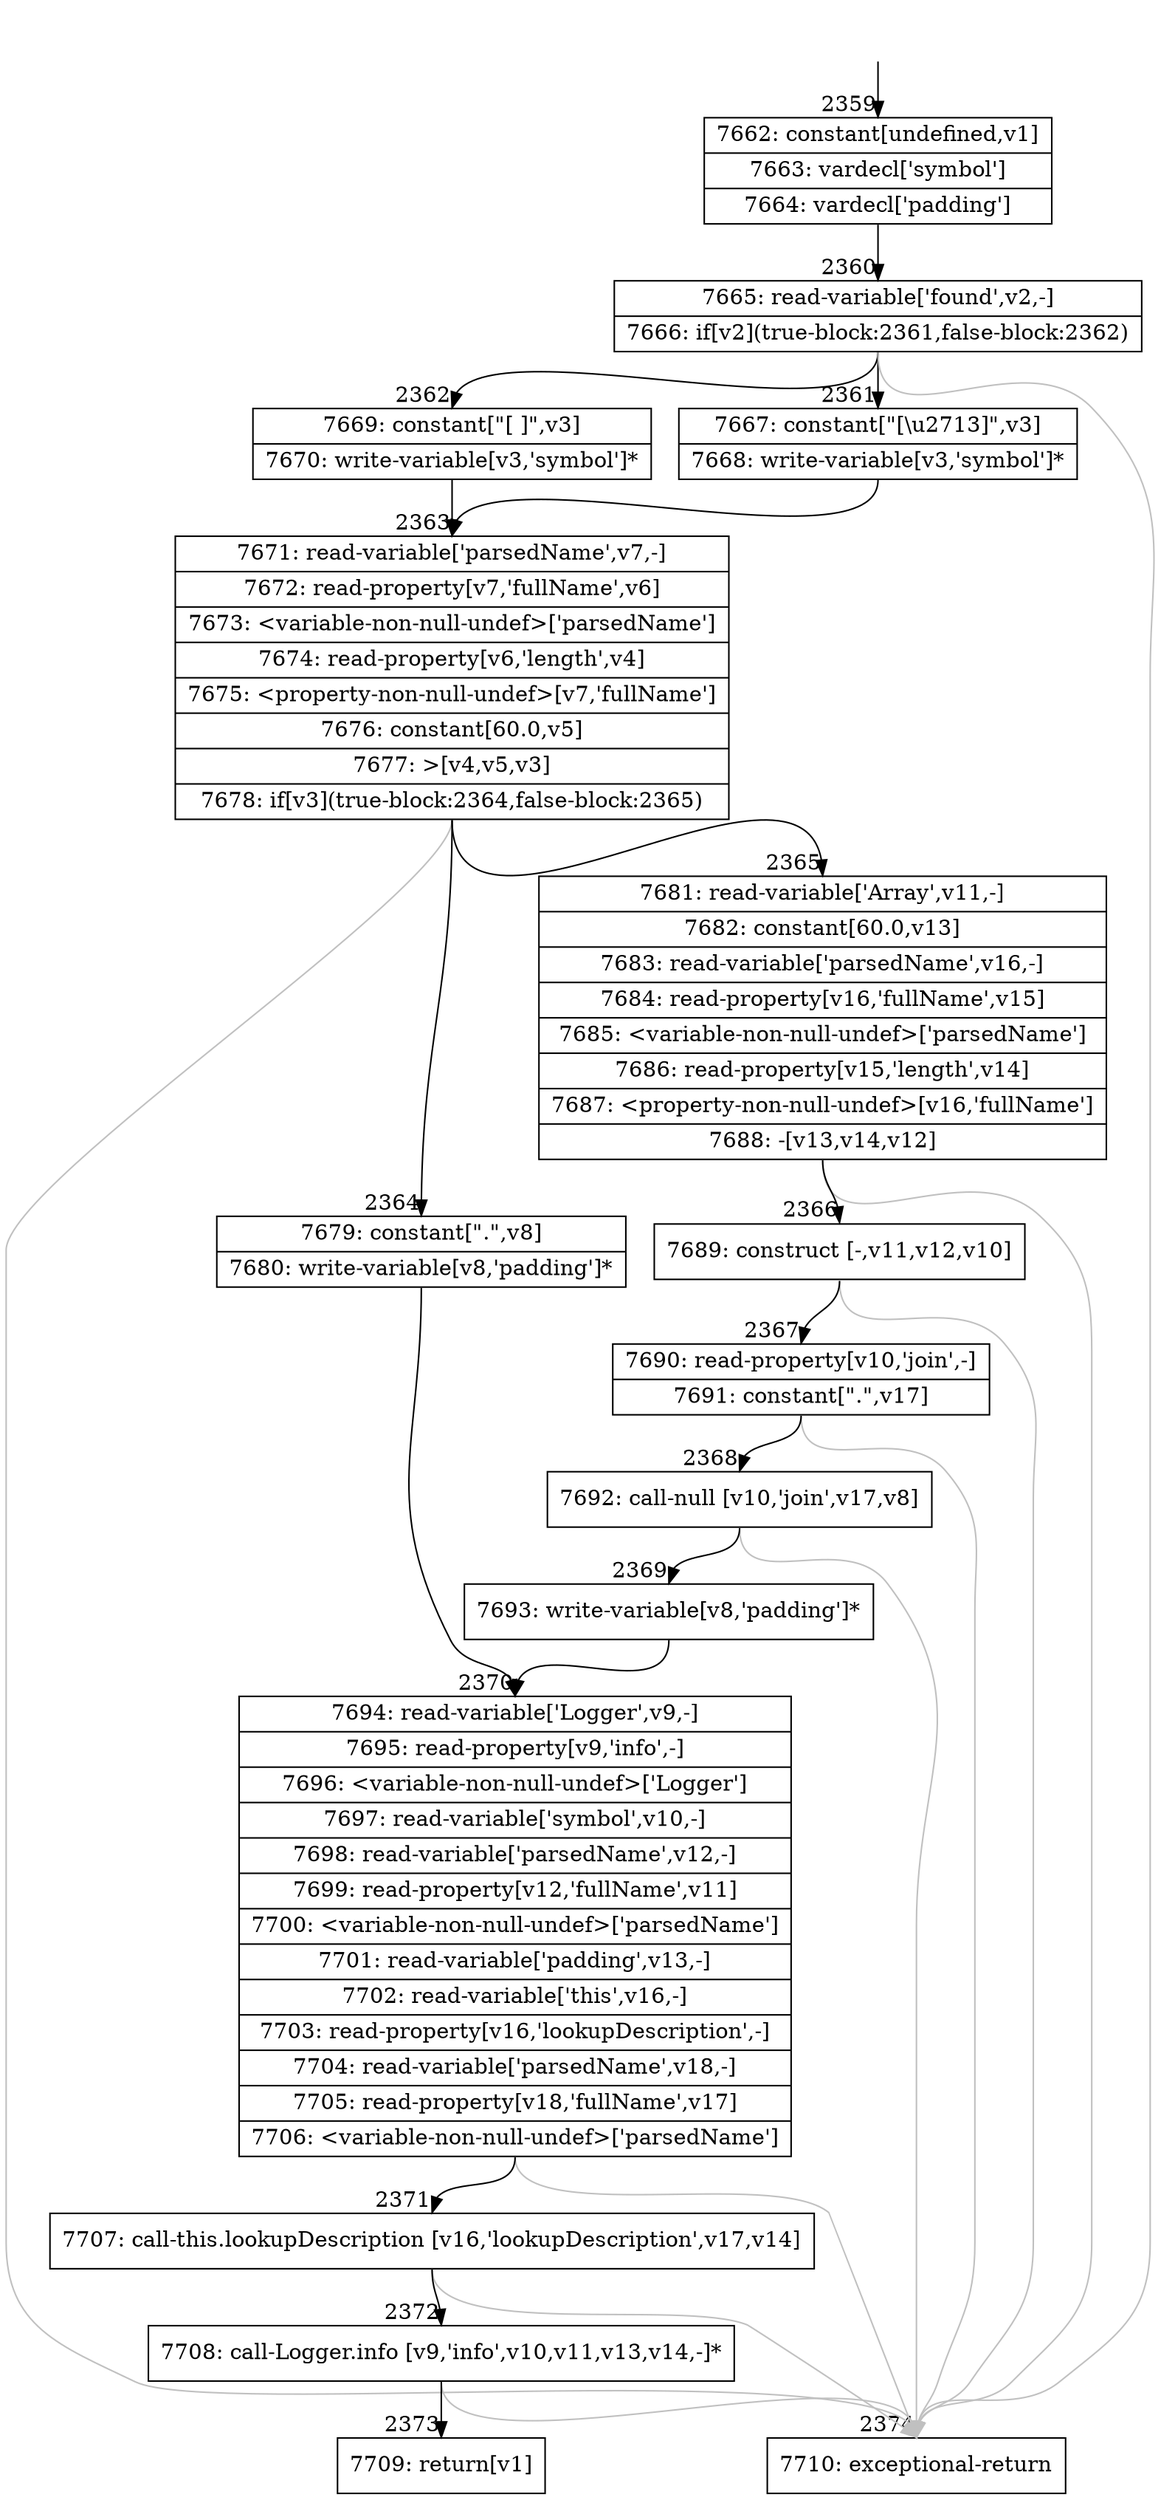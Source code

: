 digraph {
rankdir="TD"
BB_entry183[shape=none,label=""];
BB_entry183 -> BB2359 [tailport=s, headport=n, headlabel="    2359"]
BB2359 [shape=record label="{7662: constant[undefined,v1]|7663: vardecl['symbol']|7664: vardecl['padding']}" ] 
BB2359 -> BB2360 [tailport=s, headport=n, headlabel="      2360"]
BB2360 [shape=record label="{7665: read-variable['found',v2,-]|7666: if[v2](true-block:2361,false-block:2362)}" ] 
BB2360 -> BB2361 [tailport=s, headport=n, headlabel="      2361"]
BB2360 -> BB2362 [tailport=s, headport=n, headlabel="      2362"]
BB2360 -> BB2374 [tailport=s, headport=n, color=gray, headlabel="      2374"]
BB2361 [shape=record label="{7667: constant[\"[\\u2713]\",v3]|7668: write-variable[v3,'symbol']*}" ] 
BB2361 -> BB2363 [tailport=s, headport=n, headlabel="      2363"]
BB2362 [shape=record label="{7669: constant[\"[ ]\",v3]|7670: write-variable[v3,'symbol']*}" ] 
BB2362 -> BB2363 [tailport=s, headport=n]
BB2363 [shape=record label="{7671: read-variable['parsedName',v7,-]|7672: read-property[v7,'fullName',v6]|7673: \<variable-non-null-undef\>['parsedName']|7674: read-property[v6,'length',v4]|7675: \<property-non-null-undef\>[v7,'fullName']|7676: constant[60.0,v5]|7677: \>[v4,v5,v3]|7678: if[v3](true-block:2364,false-block:2365)}" ] 
BB2363 -> BB2364 [tailport=s, headport=n, headlabel="      2364"]
BB2363 -> BB2365 [tailport=s, headport=n, headlabel="      2365"]
BB2363 -> BB2374 [tailport=s, headport=n, color=gray]
BB2364 [shape=record label="{7679: constant[\".\",v8]|7680: write-variable[v8,'padding']*}" ] 
BB2364 -> BB2370 [tailport=s, headport=n, headlabel="      2370"]
BB2365 [shape=record label="{7681: read-variable['Array',v11,-]|7682: constant[60.0,v13]|7683: read-variable['parsedName',v16,-]|7684: read-property[v16,'fullName',v15]|7685: \<variable-non-null-undef\>['parsedName']|7686: read-property[v15,'length',v14]|7687: \<property-non-null-undef\>[v16,'fullName']|7688: -[v13,v14,v12]}" ] 
BB2365 -> BB2366 [tailport=s, headport=n, headlabel="      2366"]
BB2365 -> BB2374 [tailport=s, headport=n, color=gray]
BB2366 [shape=record label="{7689: construct [-,v11,v12,v10]}" ] 
BB2366 -> BB2367 [tailport=s, headport=n, headlabel="      2367"]
BB2366 -> BB2374 [tailport=s, headport=n, color=gray]
BB2367 [shape=record label="{7690: read-property[v10,'join',-]|7691: constant[\".\",v17]}" ] 
BB2367 -> BB2368 [tailport=s, headport=n, headlabel="      2368"]
BB2367 -> BB2374 [tailport=s, headport=n, color=gray]
BB2368 [shape=record label="{7692: call-null [v10,'join',v17,v8]}" ] 
BB2368 -> BB2369 [tailport=s, headport=n, headlabel="      2369"]
BB2368 -> BB2374 [tailport=s, headport=n, color=gray]
BB2369 [shape=record label="{7693: write-variable[v8,'padding']*}" ] 
BB2369 -> BB2370 [tailport=s, headport=n]
BB2370 [shape=record label="{7694: read-variable['Logger',v9,-]|7695: read-property[v9,'info',-]|7696: \<variable-non-null-undef\>['Logger']|7697: read-variable['symbol',v10,-]|7698: read-variable['parsedName',v12,-]|7699: read-property[v12,'fullName',v11]|7700: \<variable-non-null-undef\>['parsedName']|7701: read-variable['padding',v13,-]|7702: read-variable['this',v16,-]|7703: read-property[v16,'lookupDescription',-]|7704: read-variable['parsedName',v18,-]|7705: read-property[v18,'fullName',v17]|7706: \<variable-non-null-undef\>['parsedName']}" ] 
BB2370 -> BB2371 [tailport=s, headport=n, headlabel="      2371"]
BB2370 -> BB2374 [tailport=s, headport=n, color=gray]
BB2371 [shape=record label="{7707: call-this.lookupDescription [v16,'lookupDescription',v17,v14]}" ] 
BB2371 -> BB2372 [tailport=s, headport=n, headlabel="      2372"]
BB2371 -> BB2374 [tailport=s, headport=n, color=gray]
BB2372 [shape=record label="{7708: call-Logger.info [v9,'info',v10,v11,v13,v14,-]*}" ] 
BB2372 -> BB2373 [tailport=s, headport=n, headlabel="      2373"]
BB2372 -> BB2374 [tailport=s, headport=n, color=gray]
BB2373 [shape=record label="{7709: return[v1]}" ] 
BB2374 [shape=record label="{7710: exceptional-return}" ] 
//#$~ 3886
}
